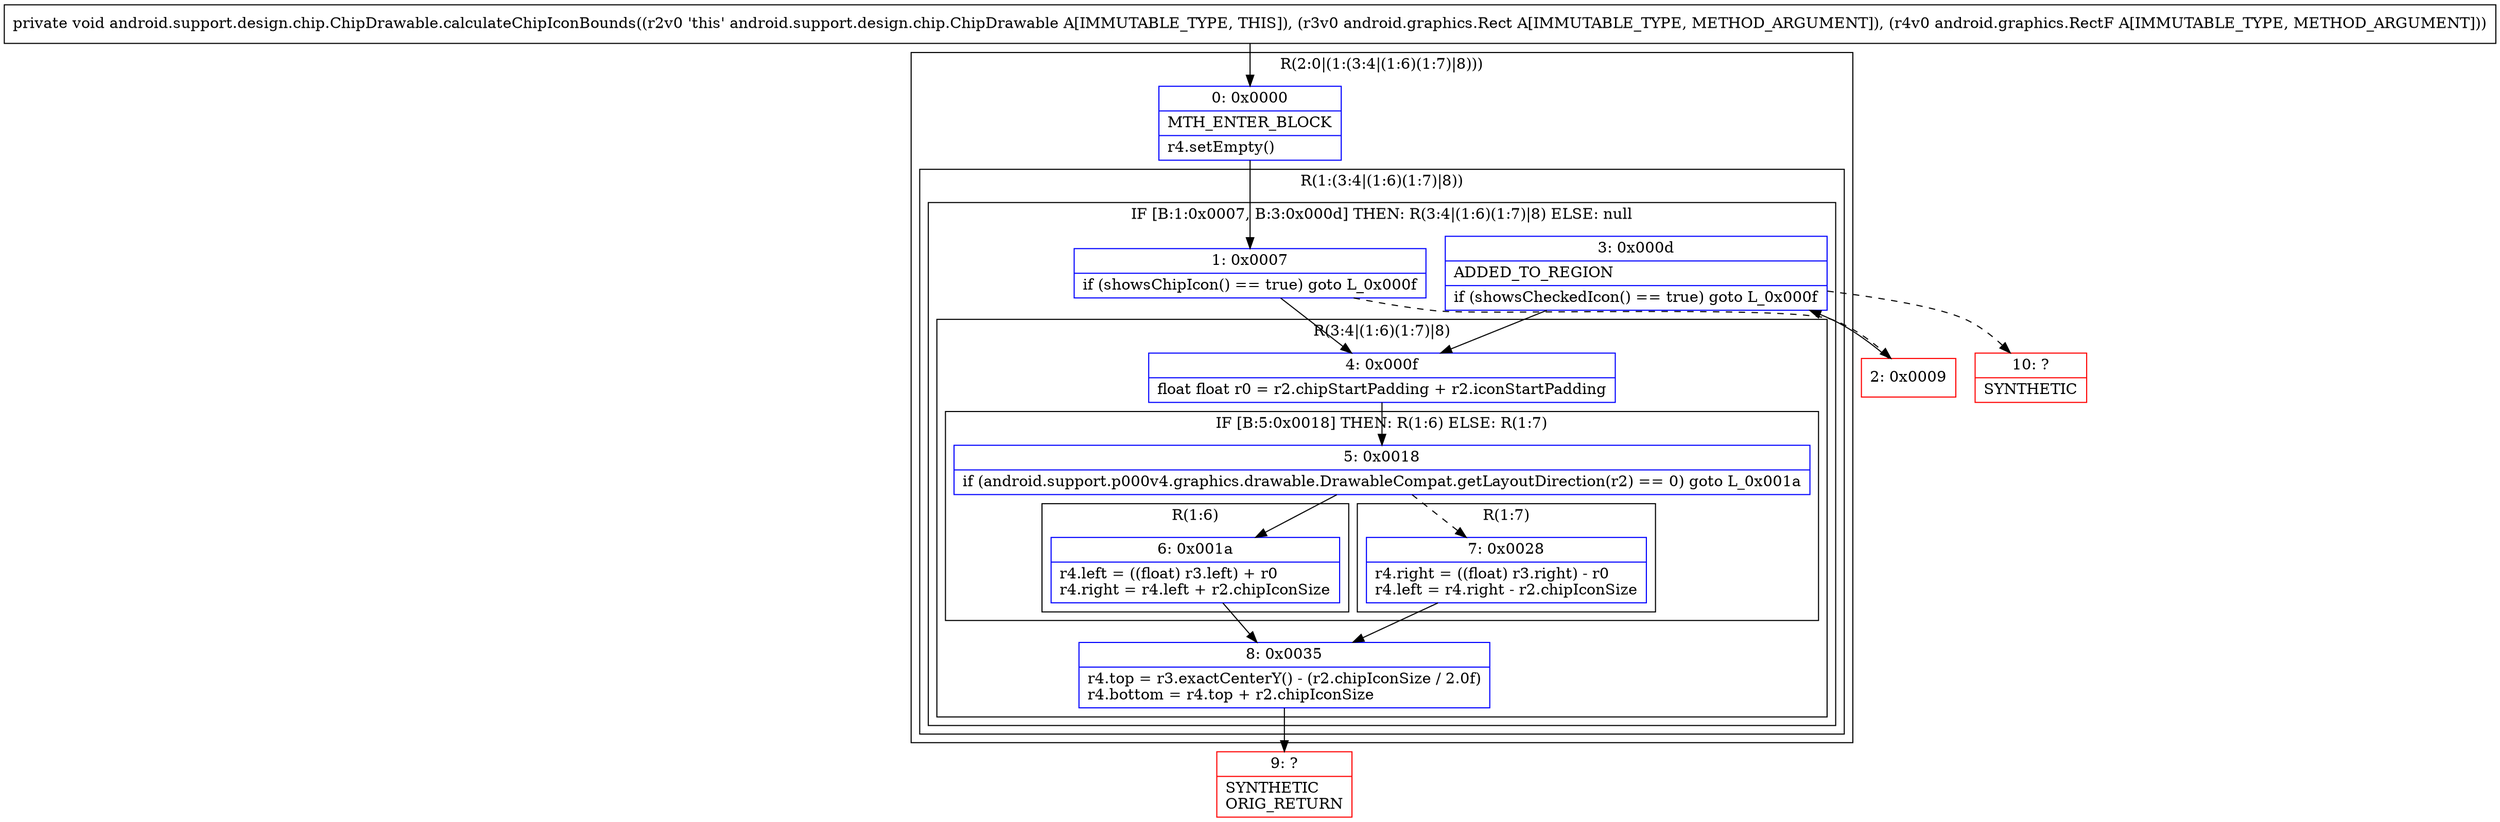 digraph "CFG forandroid.support.design.chip.ChipDrawable.calculateChipIconBounds(Landroid\/graphics\/Rect;Landroid\/graphics\/RectF;)V" {
subgraph cluster_Region_1568095130 {
label = "R(2:0|(1:(3:4|(1:6)(1:7)|8)))";
node [shape=record,color=blue];
Node_0 [shape=record,label="{0\:\ 0x0000|MTH_ENTER_BLOCK\l|r4.setEmpty()\l}"];
subgraph cluster_Region_678076919 {
label = "R(1:(3:4|(1:6)(1:7)|8))";
node [shape=record,color=blue];
subgraph cluster_IfRegion_88395794 {
label = "IF [B:1:0x0007, B:3:0x000d] THEN: R(3:4|(1:6)(1:7)|8) ELSE: null";
node [shape=record,color=blue];
Node_1 [shape=record,label="{1\:\ 0x0007|if (showsChipIcon() == true) goto L_0x000f\l}"];
Node_3 [shape=record,label="{3\:\ 0x000d|ADDED_TO_REGION\l|if (showsCheckedIcon() == true) goto L_0x000f\l}"];
subgraph cluster_Region_514563733 {
label = "R(3:4|(1:6)(1:7)|8)";
node [shape=record,color=blue];
Node_4 [shape=record,label="{4\:\ 0x000f|float float r0 = r2.chipStartPadding + r2.iconStartPadding\l}"];
subgraph cluster_IfRegion_1417351159 {
label = "IF [B:5:0x0018] THEN: R(1:6) ELSE: R(1:7)";
node [shape=record,color=blue];
Node_5 [shape=record,label="{5\:\ 0x0018|if (android.support.p000v4.graphics.drawable.DrawableCompat.getLayoutDirection(r2) == 0) goto L_0x001a\l}"];
subgraph cluster_Region_67303119 {
label = "R(1:6)";
node [shape=record,color=blue];
Node_6 [shape=record,label="{6\:\ 0x001a|r4.left = ((float) r3.left) + r0\lr4.right = r4.left + r2.chipIconSize\l}"];
}
subgraph cluster_Region_1165826036 {
label = "R(1:7)";
node [shape=record,color=blue];
Node_7 [shape=record,label="{7\:\ 0x0028|r4.right = ((float) r3.right) \- r0\lr4.left = r4.right \- r2.chipIconSize\l}"];
}
}
Node_8 [shape=record,label="{8\:\ 0x0035|r4.top = r3.exactCenterY() \- (r2.chipIconSize \/ 2.0f)\lr4.bottom = r4.top + r2.chipIconSize\l}"];
}
}
}
}
Node_2 [shape=record,color=red,label="{2\:\ 0x0009}"];
Node_9 [shape=record,color=red,label="{9\:\ ?|SYNTHETIC\lORIG_RETURN\l}"];
Node_10 [shape=record,color=red,label="{10\:\ ?|SYNTHETIC\l}"];
MethodNode[shape=record,label="{private void android.support.design.chip.ChipDrawable.calculateChipIconBounds((r2v0 'this' android.support.design.chip.ChipDrawable A[IMMUTABLE_TYPE, THIS]), (r3v0 android.graphics.Rect A[IMMUTABLE_TYPE, METHOD_ARGUMENT]), (r4v0 android.graphics.RectF A[IMMUTABLE_TYPE, METHOD_ARGUMENT])) }"];
MethodNode -> Node_0;
Node_0 -> Node_1;
Node_1 -> Node_2[style=dashed];
Node_1 -> Node_4;
Node_3 -> Node_4;
Node_3 -> Node_10[style=dashed];
Node_4 -> Node_5;
Node_5 -> Node_6;
Node_5 -> Node_7[style=dashed];
Node_6 -> Node_8;
Node_7 -> Node_8;
Node_8 -> Node_9;
Node_2 -> Node_3;
}

